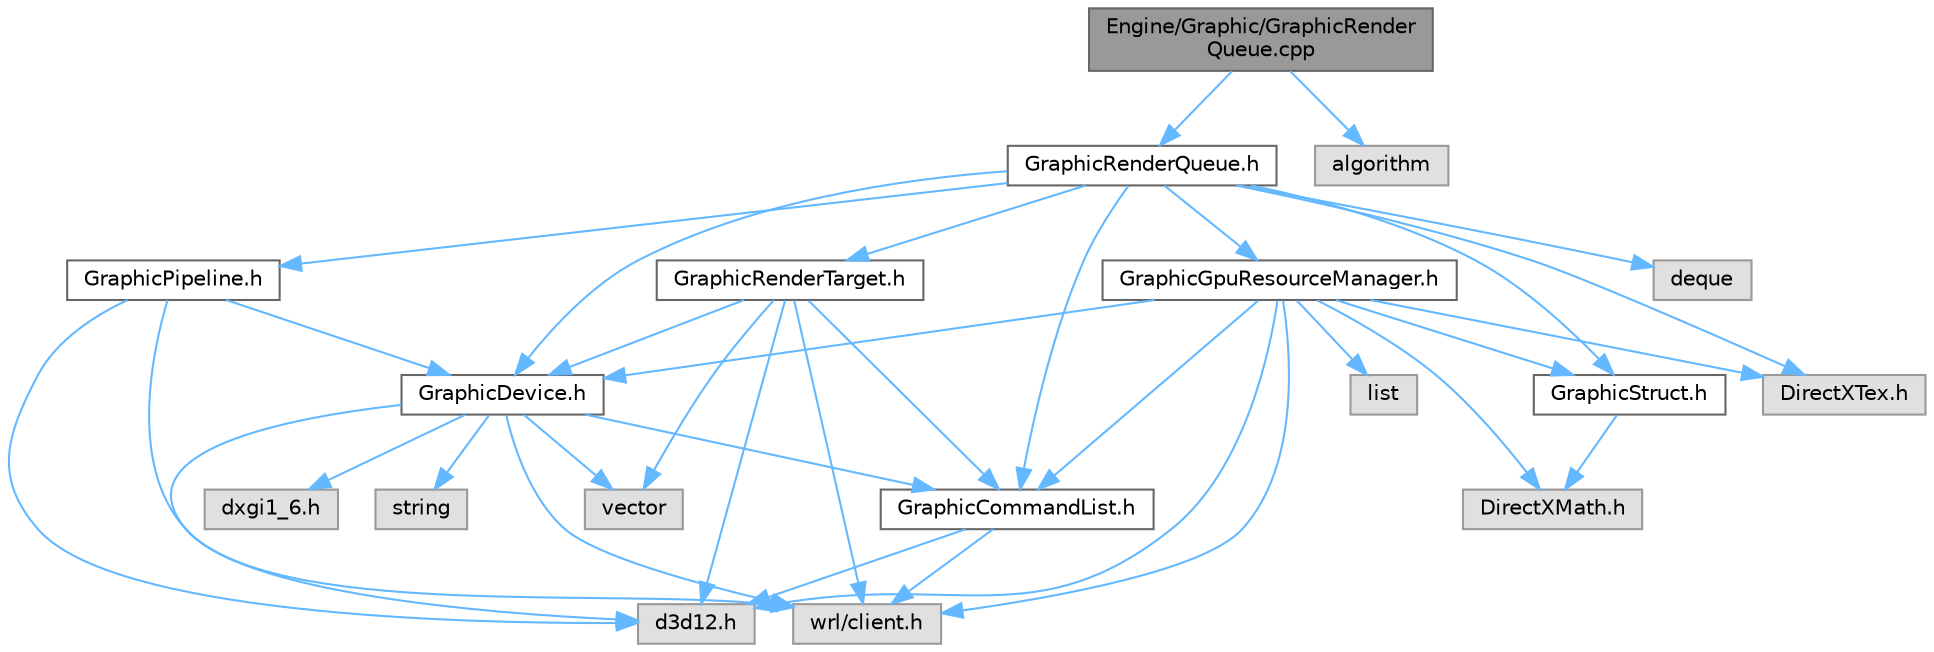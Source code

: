 digraph "Engine/Graphic/GraphicRenderQueue.cpp"
{
 // LATEX_PDF_SIZE
  bgcolor="transparent";
  edge [fontname=Helvetica,fontsize=10,labelfontname=Helvetica,labelfontsize=10];
  node [fontname=Helvetica,fontsize=10,shape=box,height=0.2,width=0.4];
  Node1 [id="Node000001",label="Engine/Graphic/GraphicRender\lQueue.cpp",height=0.2,width=0.4,color="gray40", fillcolor="grey60", style="filled", fontcolor="black",tooltip=" "];
  Node1 -> Node2 [id="edge36_Node000001_Node000002",color="steelblue1",style="solid",tooltip=" "];
  Node2 [id="Node000002",label="GraphicRenderQueue.h",height=0.2,width=0.4,color="grey40", fillcolor="white", style="filled",URL="$_graphic_render_queue_8h.html",tooltip=" "];
  Node2 -> Node3 [id="edge37_Node000002_Node000003",color="steelblue1",style="solid",tooltip=" "];
  Node3 [id="Node000003",label="GraphicDevice.h",height=0.2,width=0.4,color="grey40", fillcolor="white", style="filled",URL="$_graphic_device_8h.html",tooltip=" "];
  Node3 -> Node4 [id="edge38_Node000003_Node000004",color="steelblue1",style="solid",tooltip=" "];
  Node4 [id="Node000004",label="d3d12.h",height=0.2,width=0.4,color="grey60", fillcolor="#E0E0E0", style="filled",tooltip=" "];
  Node3 -> Node5 [id="edge39_Node000003_Node000005",color="steelblue1",style="solid",tooltip=" "];
  Node5 [id="Node000005",label="dxgi1_6.h",height=0.2,width=0.4,color="grey60", fillcolor="#E0E0E0", style="filled",tooltip=" "];
  Node3 -> Node6 [id="edge40_Node000003_Node000006",color="steelblue1",style="solid",tooltip=" "];
  Node6 [id="Node000006",label="wrl/client.h",height=0.2,width=0.4,color="grey60", fillcolor="#E0E0E0", style="filled",tooltip=" "];
  Node3 -> Node7 [id="edge41_Node000003_Node000007",color="steelblue1",style="solid",tooltip=" "];
  Node7 [id="Node000007",label="vector",height=0.2,width=0.4,color="grey60", fillcolor="#E0E0E0", style="filled",tooltip=" "];
  Node3 -> Node8 [id="edge42_Node000003_Node000008",color="steelblue1",style="solid",tooltip=" "];
  Node8 [id="Node000008",label="string",height=0.2,width=0.4,color="grey60", fillcolor="#E0E0E0", style="filled",tooltip=" "];
  Node3 -> Node9 [id="edge43_Node000003_Node000009",color="steelblue1",style="solid",tooltip=" "];
  Node9 [id="Node000009",label="GraphicCommandList.h",height=0.2,width=0.4,color="grey40", fillcolor="white", style="filled",URL="$_graphic_command_list_8h.html",tooltip=" "];
  Node9 -> Node4 [id="edge44_Node000009_Node000004",color="steelblue1",style="solid",tooltip=" "];
  Node9 -> Node6 [id="edge45_Node000009_Node000006",color="steelblue1",style="solid",tooltip=" "];
  Node2 -> Node9 [id="edge46_Node000002_Node000009",color="steelblue1",style="solid",tooltip=" "];
  Node2 -> Node10 [id="edge47_Node000002_Node000010",color="steelblue1",style="solid",tooltip=" "];
  Node10 [id="Node000010",label="GraphicPipeline.h",height=0.2,width=0.4,color="grey40", fillcolor="white", style="filled",URL="$_graphic_pipeline_8h.html",tooltip=" "];
  Node10 -> Node3 [id="edge48_Node000010_Node000003",color="steelblue1",style="solid",tooltip=" "];
  Node10 -> Node4 [id="edge49_Node000010_Node000004",color="steelblue1",style="solid",tooltip=" "];
  Node10 -> Node6 [id="edge50_Node000010_Node000006",color="steelblue1",style="solid",tooltip=" "];
  Node2 -> Node11 [id="edge51_Node000002_Node000011",color="steelblue1",style="solid",tooltip=" "];
  Node11 [id="Node000011",label="GraphicRenderTarget.h",height=0.2,width=0.4,color="grey40", fillcolor="white", style="filled",URL="$_graphic_render_target_8h.html",tooltip=" "];
  Node11 -> Node3 [id="edge52_Node000011_Node000003",color="steelblue1",style="solid",tooltip=" "];
  Node11 -> Node9 [id="edge53_Node000011_Node000009",color="steelblue1",style="solid",tooltip=" "];
  Node11 -> Node7 [id="edge54_Node000011_Node000007",color="steelblue1",style="solid",tooltip=" "];
  Node11 -> Node4 [id="edge55_Node000011_Node000004",color="steelblue1",style="solid",tooltip=" "];
  Node11 -> Node6 [id="edge56_Node000011_Node000006",color="steelblue1",style="solid",tooltip=" "];
  Node2 -> Node12 [id="edge57_Node000002_Node000012",color="steelblue1",style="solid",tooltip=" "];
  Node12 [id="Node000012",label="GraphicGpuResourceManager.h",height=0.2,width=0.4,color="grey40", fillcolor="white", style="filled",URL="$_graphic_gpu_resource_manager_8h.html",tooltip=" "];
  Node12 -> Node3 [id="edge58_Node000012_Node000003",color="steelblue1",style="solid",tooltip=" "];
  Node12 -> Node9 [id="edge59_Node000012_Node000009",color="steelblue1",style="solid",tooltip=" "];
  Node12 -> Node13 [id="edge60_Node000012_Node000013",color="steelblue1",style="solid",tooltip=" "];
  Node13 [id="Node000013",label="GraphicStruct.h",height=0.2,width=0.4,color="grey40", fillcolor="white", style="filled",URL="$_graphic_struct_8h.html",tooltip=" "];
  Node13 -> Node14 [id="edge61_Node000013_Node000014",color="steelblue1",style="solid",tooltip=" "];
  Node14 [id="Node000014",label="DirectXMath.h",height=0.2,width=0.4,color="grey60", fillcolor="#E0E0E0", style="filled",tooltip=" "];
  Node12 -> Node4 [id="edge62_Node000012_Node000004",color="steelblue1",style="solid",tooltip=" "];
  Node12 -> Node14 [id="edge63_Node000012_Node000014",color="steelblue1",style="solid",tooltip=" "];
  Node12 -> Node15 [id="edge64_Node000012_Node000015",color="steelblue1",style="solid",tooltip=" "];
  Node15 [id="Node000015",label="DirectXTex.h",height=0.2,width=0.4,color="grey60", fillcolor="#E0E0E0", style="filled",tooltip=" "];
  Node12 -> Node16 [id="edge65_Node000012_Node000016",color="steelblue1",style="solid",tooltip=" "];
  Node16 [id="Node000016",label="list",height=0.2,width=0.4,color="grey60", fillcolor="#E0E0E0", style="filled",tooltip=" "];
  Node12 -> Node6 [id="edge66_Node000012_Node000006",color="steelblue1",style="solid",tooltip=" "];
  Node2 -> Node13 [id="edge67_Node000002_Node000013",color="steelblue1",style="solid",tooltip=" "];
  Node2 -> Node17 [id="edge68_Node000002_Node000017",color="steelblue1",style="solid",tooltip=" "];
  Node17 [id="Node000017",label="deque",height=0.2,width=0.4,color="grey60", fillcolor="#E0E0E0", style="filled",tooltip=" "];
  Node2 -> Node15 [id="edge69_Node000002_Node000015",color="steelblue1",style="solid",tooltip=" "];
  Node1 -> Node18 [id="edge70_Node000001_Node000018",color="steelblue1",style="solid",tooltip=" "];
  Node18 [id="Node000018",label="algorithm",height=0.2,width=0.4,color="grey60", fillcolor="#E0E0E0", style="filled",tooltip=" "];
}
